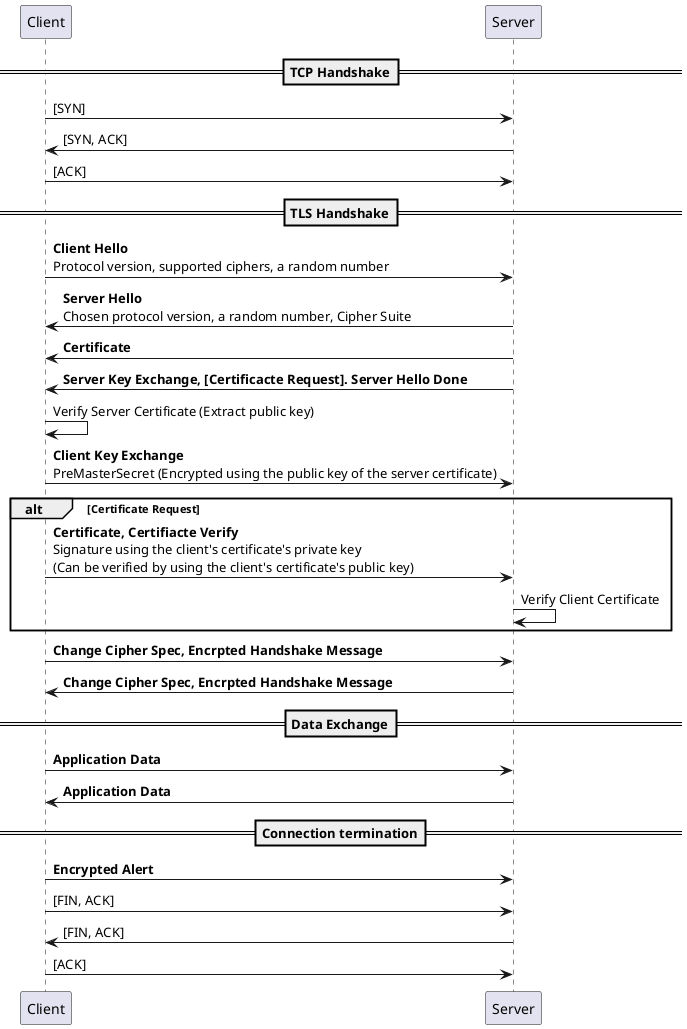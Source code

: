 @startuml
participant "Client" as c
participant "Server" as s
==TCP Handshake==
c->s: [SYN]
s->c: [SYN, ACK]
c->s: [ACK]
==TLS Handshake==
c->s: **Client Hello**\nProtocol version, supported ciphers, a random number
s->c: **Server Hello**\nChosen protocol version, a random number, Cipher Suite
s->c: **Certificate**
s->c: **Server Key Exchange, [Certificacte Request]. Server Hello Done**
c->c: Verify Server Certificate (Extract public key)
c->s: **Client Key Exchange**\nPreMasterSecret (Encrypted using the public key of the server certificate)
alt Certificate Request
c->s: **Certificate, Certifiacte Verify**\nSignature using the client's certificate's private key\n(Can be verified by using the client's certificate's public key)
s->s: Verify Client Certificate
end
c->s: **Change Cipher Spec, Encrpted Handshake Message**
s->c: **Change Cipher Spec, Encrpted Handshake Message**
==Data Exchange==
c->s: **Application Data**
s->c: **Application Data**
==Connection termination==
c->s: **Encrypted Alert**
c->s: [FIN, ACK]
s->c: [FIN, ACK]
c->s: [ACK]
@enduml
